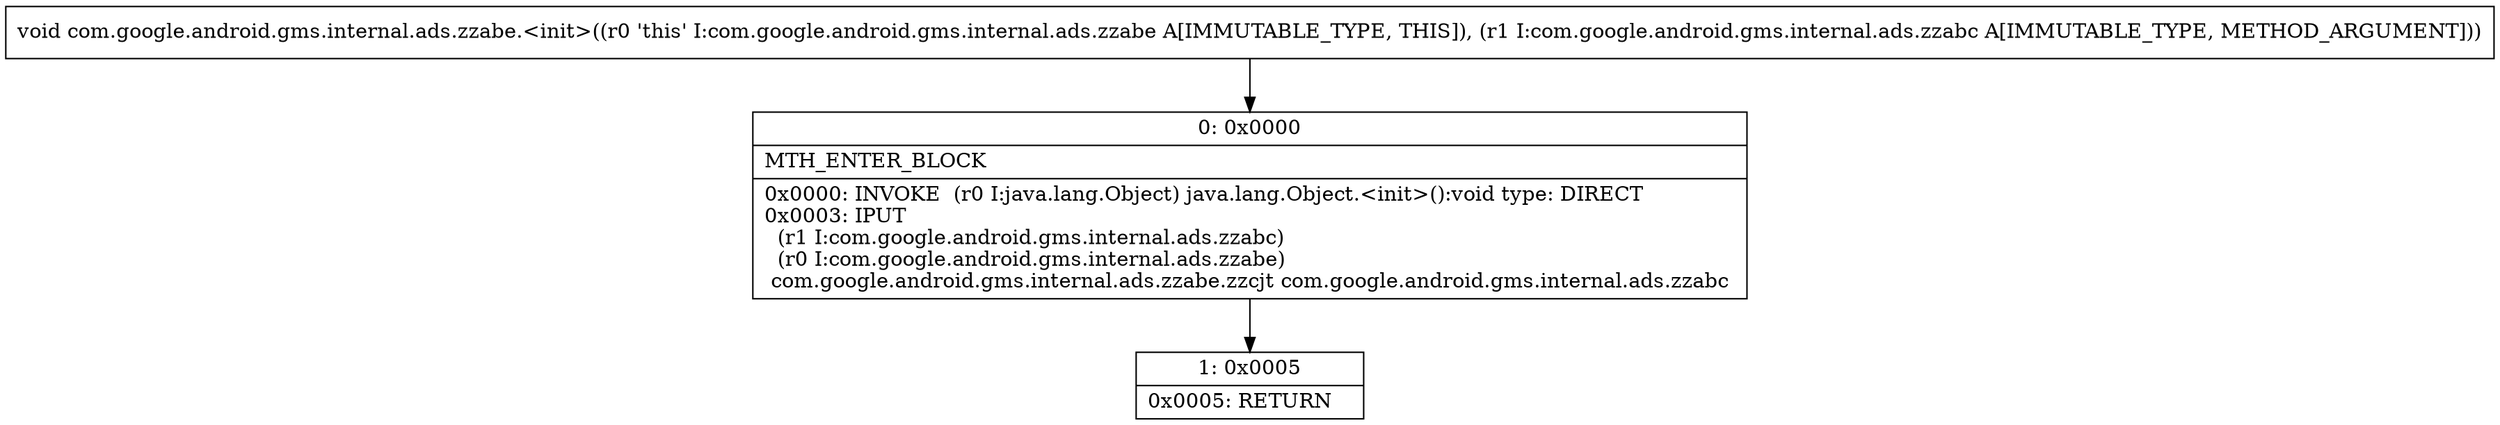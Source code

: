 digraph "CFG forcom.google.android.gms.internal.ads.zzabe.\<init\>(Lcom\/google\/android\/gms\/internal\/ads\/zzabc;)V" {
Node_0 [shape=record,label="{0\:\ 0x0000|MTH_ENTER_BLOCK\l|0x0000: INVOKE  (r0 I:java.lang.Object) java.lang.Object.\<init\>():void type: DIRECT \l0x0003: IPUT  \l  (r1 I:com.google.android.gms.internal.ads.zzabc)\l  (r0 I:com.google.android.gms.internal.ads.zzabe)\l com.google.android.gms.internal.ads.zzabe.zzcjt com.google.android.gms.internal.ads.zzabc \l}"];
Node_1 [shape=record,label="{1\:\ 0x0005|0x0005: RETURN   \l}"];
MethodNode[shape=record,label="{void com.google.android.gms.internal.ads.zzabe.\<init\>((r0 'this' I:com.google.android.gms.internal.ads.zzabe A[IMMUTABLE_TYPE, THIS]), (r1 I:com.google.android.gms.internal.ads.zzabc A[IMMUTABLE_TYPE, METHOD_ARGUMENT])) }"];
MethodNode -> Node_0;
Node_0 -> Node_1;
}

